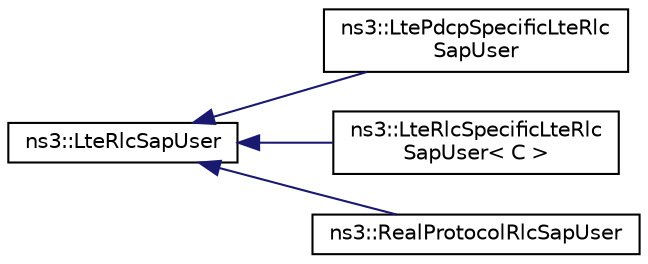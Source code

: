 digraph "Graphical Class Hierarchy"
{
 // LATEX_PDF_SIZE
  edge [fontname="Helvetica",fontsize="10",labelfontname="Helvetica",labelfontsize="10"];
  node [fontname="Helvetica",fontsize="10",shape=record];
  rankdir="LR";
  Node0 [label="ns3::LteRlcSapUser",height=0.2,width=0.4,color="black", fillcolor="white", style="filled",URL="$classns3_1_1_lte_rlc_sap_user.html",tooltip="Service Access Point (SAP) offered by the UM-RLC and AM-RLC entities to the PDCP entity See 3GPP 36...."];
  Node0 -> Node1 [dir="back",color="midnightblue",fontsize="10",style="solid",fontname="Helvetica"];
  Node1 [label="ns3::LtePdcpSpecificLteRlc\lSapUser",height=0.2,width=0.4,color="black", fillcolor="white", style="filled",URL="$classns3_1_1_lte_pdcp_specific_lte_rlc_sap_user.html",tooltip="LtePdcpSpecificLteRlcSapUser class."];
  Node0 -> Node2 [dir="back",color="midnightblue",fontsize="10",style="solid",fontname="Helvetica"];
  Node2 [label="ns3::LteRlcSpecificLteRlc\lSapUser\< C \>",height=0.2,width=0.4,color="black", fillcolor="white", style="filled",URL="$classns3_1_1_lte_rlc_specific_lte_rlc_sap_user.html",tooltip="LteRlcSpecificLteRlcSapUser class."];
  Node0 -> Node3 [dir="back",color="midnightblue",fontsize="10",style="solid",fontname="Helvetica"];
  Node3 [label="ns3::RealProtocolRlcSapUser",height=0.2,width=0.4,color="black", fillcolor="white", style="filled",URL="$classns3_1_1_real_protocol_rlc_sap_user.html",tooltip="RealProtocolRlcSapUser class."];
}
